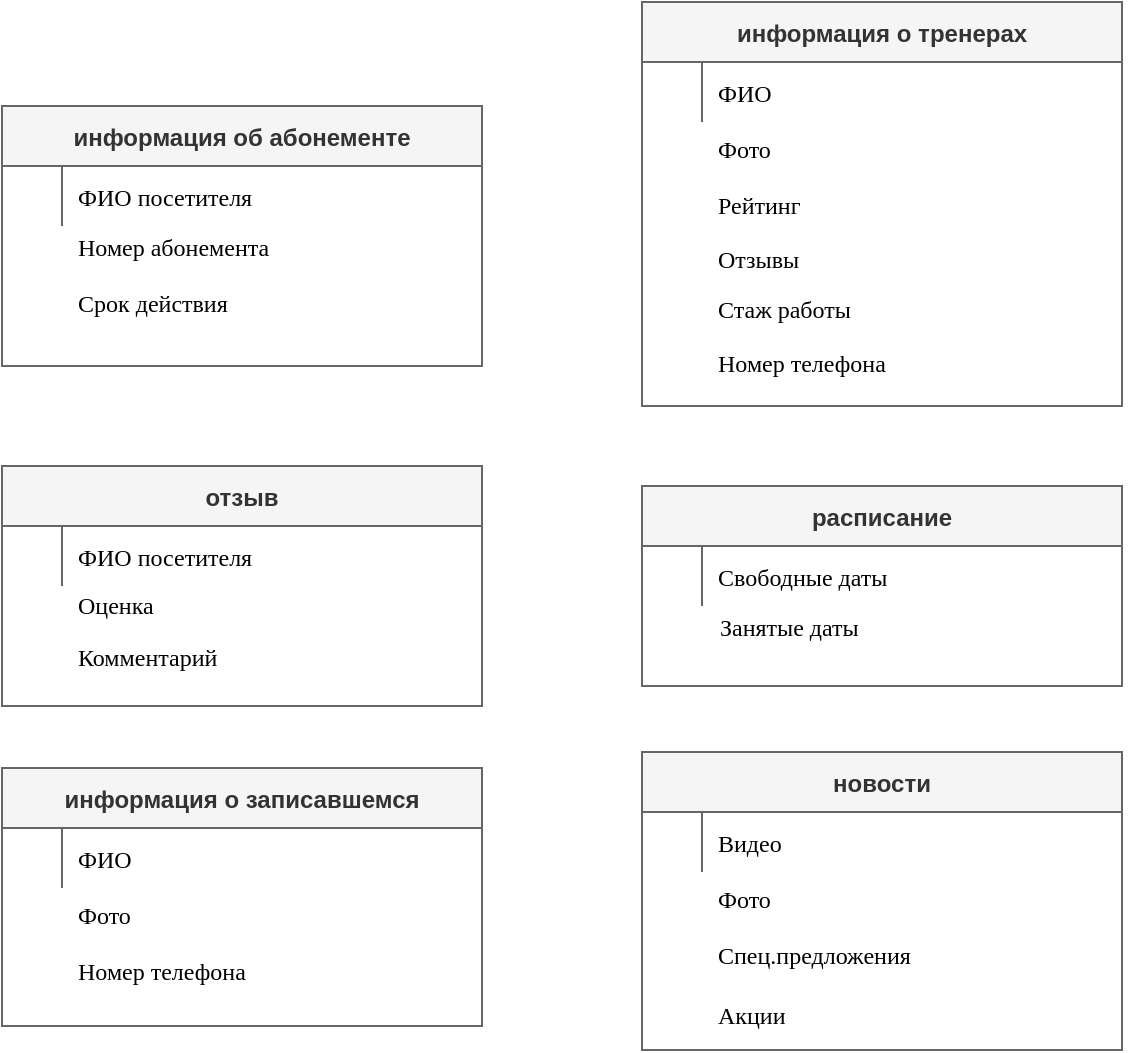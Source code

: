 <mxfile version="13.9.9" type="device"><diagram id="R2lEEEUBdFMjLlhIrx00" name="Page-1"><mxGraphModel dx="1086" dy="626" grid="1" gridSize="10" guides="1" tooltips="1" connect="1" arrows="1" fold="1" page="1" pageScale="1" pageWidth="850" pageHeight="1100" math="0" shadow="0" extFonts="Permanent Marker^https://fonts.googleapis.com/css?family=Permanent+Marker"><root><mxCell id="0"/><mxCell id="1" parent="0"/><mxCell id="C-vyLk0tnHw3VtMMgP7b-2" value="информация об абонементе" style="shape=table;startSize=30;container=1;collapsible=1;childLayout=tableLayout;fixedRows=1;rowLines=0;fontStyle=1;align=center;resizeLast=1;fillColor=#f5f5f5;strokeColor=#666666;fontColor=#333333;" parent="1" vertex="1"><mxGeometry x="80" y="130" width="240" height="130" as="geometry"/></mxCell><mxCell id="C-vyLk0tnHw3VtMMgP7b-6" value="" style="shape=partialRectangle;collapsible=0;dropTarget=0;pointerEvents=0;fillColor=none;points=[[0,0.5],[1,0.5]];portConstraint=eastwest;top=0;left=0;right=0;bottom=0;" parent="C-vyLk0tnHw3VtMMgP7b-2" vertex="1"><mxGeometry y="30" width="240" height="30" as="geometry"/></mxCell><mxCell id="C-vyLk0tnHw3VtMMgP7b-7" value="" style="shape=partialRectangle;overflow=hidden;connectable=0;fillColor=none;top=0;left=0;bottom=0;right=0;" parent="C-vyLk0tnHw3VtMMgP7b-6" vertex="1"><mxGeometry width="30" height="30" as="geometry"/></mxCell><mxCell id="C-vyLk0tnHw3VtMMgP7b-8" value="ФИО посетителя" style="shape=partialRectangle;overflow=hidden;connectable=0;fillColor=none;top=0;left=0;bottom=0;right=0;align=left;spacingLeft=6;fontFamily=Verdana;" parent="C-vyLk0tnHw3VtMMgP7b-6" vertex="1"><mxGeometry x="30" width="210" height="30" as="geometry"/></mxCell><mxCell id="C_AO7HUwl6uzUmCXXv0J-4" value="информация о тренерах" style="shape=table;startSize=30;container=1;collapsible=1;childLayout=tableLayout;fixedRows=1;rowLines=0;fontStyle=1;align=center;resizeLast=1;fillColor=#f5f5f5;strokeColor=#666666;fontColor=#333333;" vertex="1" parent="1"><mxGeometry x="400" y="78" width="240" height="202" as="geometry"/></mxCell><mxCell id="C_AO7HUwl6uzUmCXXv0J-5" value="" style="shape=partialRectangle;collapsible=0;dropTarget=0;pointerEvents=0;fillColor=none;points=[[0,0.5],[1,0.5]];portConstraint=eastwest;top=0;left=0;right=0;bottom=0;" vertex="1" parent="C_AO7HUwl6uzUmCXXv0J-4"><mxGeometry y="30" width="240" height="30" as="geometry"/></mxCell><mxCell id="C_AO7HUwl6uzUmCXXv0J-6" value="" style="shape=partialRectangle;overflow=hidden;connectable=0;fillColor=none;top=0;left=0;bottom=0;right=0;" vertex="1" parent="C_AO7HUwl6uzUmCXXv0J-5"><mxGeometry width="30" height="30" as="geometry"/></mxCell><mxCell id="C_AO7HUwl6uzUmCXXv0J-7" value="ФИО" style="shape=partialRectangle;overflow=hidden;connectable=0;fillColor=none;top=0;left=0;bottom=0;right=0;align=left;spacingLeft=6;fontFamily=Verdana;" vertex="1" parent="C_AO7HUwl6uzUmCXXv0J-5"><mxGeometry x="30" width="210" height="30" as="geometry"/></mxCell><mxCell id="C_AO7HUwl6uzUmCXXv0J-11" value="расписание" style="shape=table;startSize=30;container=1;collapsible=1;childLayout=tableLayout;fixedRows=1;rowLines=0;fontStyle=1;align=center;resizeLast=1;fillColor=#f5f5f5;strokeColor=#666666;fontColor=#333333;" vertex="1" parent="1"><mxGeometry x="400" y="320" width="240" height="100" as="geometry"/></mxCell><mxCell id="C_AO7HUwl6uzUmCXXv0J-12" value="" style="shape=partialRectangle;collapsible=0;dropTarget=0;pointerEvents=0;fillColor=none;points=[[0,0.5],[1,0.5]];portConstraint=eastwest;top=0;left=0;right=0;bottom=0;" vertex="1" parent="C_AO7HUwl6uzUmCXXv0J-11"><mxGeometry y="30" width="240" height="30" as="geometry"/></mxCell><mxCell id="C_AO7HUwl6uzUmCXXv0J-13" value="" style="shape=partialRectangle;overflow=hidden;connectable=0;fillColor=none;top=0;left=0;bottom=0;right=0;" vertex="1" parent="C_AO7HUwl6uzUmCXXv0J-12"><mxGeometry width="30" height="30" as="geometry"/></mxCell><mxCell id="C_AO7HUwl6uzUmCXXv0J-14" value="Свободные даты" style="shape=partialRectangle;overflow=hidden;connectable=0;fillColor=none;top=0;left=0;bottom=0;right=0;align=left;spacingLeft=6;fontFamily=Verdana;" vertex="1" parent="C_AO7HUwl6uzUmCXXv0J-12"><mxGeometry x="30" width="210" height="30" as="geometry"/></mxCell><mxCell id="C_AO7HUwl6uzUmCXXv0J-15" value="Номер абонемента" style="shape=partialRectangle;overflow=hidden;connectable=0;fillColor=none;top=0;left=0;bottom=0;right=0;align=left;spacingLeft=6;fontFamily=Verdana;" vertex="1" parent="1"><mxGeometry x="110" y="185" width="220" height="30" as="geometry"/></mxCell><mxCell id="C_AO7HUwl6uzUmCXXv0J-16" value="Срок действия" style="shape=partialRectangle;overflow=hidden;connectable=0;fillColor=none;top=0;left=0;bottom=0;right=0;align=left;spacingLeft=6;fontFamily=Verdana;" vertex="1" parent="1"><mxGeometry x="110" y="213" width="220" height="30" as="geometry"/></mxCell><mxCell id="C_AO7HUwl6uzUmCXXv0J-17" value="Отзывы" style="shape=partialRectangle;overflow=hidden;connectable=0;fillColor=none;top=0;left=0;bottom=0;right=0;align=left;spacingLeft=6;fontFamily=Verdana;" vertex="1" parent="1"><mxGeometry x="430" y="191" width="220" height="30" as="geometry"/></mxCell><mxCell id="C_AO7HUwl6uzUmCXXv0J-18" value="Рейтинг" style="shape=partialRectangle;overflow=hidden;connectable=0;fillColor=none;top=0;left=0;bottom=0;right=0;align=left;spacingLeft=6;fontFamily=Verdana;" vertex="1" parent="1"><mxGeometry x="430" y="164" width="220" height="30" as="geometry"/></mxCell><mxCell id="C_AO7HUwl6uzUmCXXv0J-19" value="Фото" style="shape=partialRectangle;overflow=hidden;connectable=0;fillColor=none;top=0;left=0;bottom=0;right=0;align=left;spacingLeft=6;fontFamily=Verdana;" vertex="1" parent="1"><mxGeometry x="430" y="136" width="210" height="30" as="geometry"/></mxCell><mxCell id="C_AO7HUwl6uzUmCXXv0J-21" value="Занятые даты" style="shape=partialRectangle;overflow=hidden;connectable=0;fillColor=none;top=0;left=0;bottom=0;right=0;align=left;spacingLeft=6;fontFamily=Verdana;" vertex="1" parent="1"><mxGeometry x="431" y="375" width="210" height="30" as="geometry"/></mxCell><mxCell id="C_AO7HUwl6uzUmCXXv0J-22" value="Стаж работы" style="shape=partialRectangle;overflow=hidden;connectable=0;fillColor=none;top=0;left=0;bottom=0;right=0;align=left;spacingLeft=6;fontFamily=Verdana;" vertex="1" parent="1"><mxGeometry x="430" y="216" width="220" height="30" as="geometry"/></mxCell><mxCell id="C_AO7HUwl6uzUmCXXv0J-23" value="отзыв" style="shape=table;startSize=30;container=1;collapsible=1;childLayout=tableLayout;fixedRows=1;rowLines=0;fontStyle=1;align=center;resizeLast=1;fillColor=#f5f5f5;strokeColor=#666666;fontColor=#333333;" vertex="1" parent="1"><mxGeometry x="80" y="310" width="240" height="120" as="geometry"/></mxCell><mxCell id="C_AO7HUwl6uzUmCXXv0J-24" value="" style="shape=partialRectangle;collapsible=0;dropTarget=0;pointerEvents=0;fillColor=none;points=[[0,0.5],[1,0.5]];portConstraint=eastwest;top=0;left=0;right=0;bottom=0;" vertex="1" parent="C_AO7HUwl6uzUmCXXv0J-23"><mxGeometry y="30" width="240" height="30" as="geometry"/></mxCell><mxCell id="C_AO7HUwl6uzUmCXXv0J-25" value="" style="shape=partialRectangle;overflow=hidden;connectable=0;fillColor=none;top=0;left=0;bottom=0;right=0;" vertex="1" parent="C_AO7HUwl6uzUmCXXv0J-24"><mxGeometry width="30" height="30" as="geometry"/></mxCell><mxCell id="C_AO7HUwl6uzUmCXXv0J-26" value="ФИО посетителя" style="shape=partialRectangle;overflow=hidden;connectable=0;fillColor=none;top=0;left=0;bottom=0;right=0;align=left;spacingLeft=6;fontFamily=Verdana;" vertex="1" parent="C_AO7HUwl6uzUmCXXv0J-24"><mxGeometry x="30" width="210" height="30" as="geometry"/></mxCell><mxCell id="C_AO7HUwl6uzUmCXXv0J-27" value="" style="shape=partialRectangle;collapsible=0;dropTarget=0;pointerEvents=0;fillColor=none;points=[[0,0.5],[1,0.5]];portConstraint=eastwest;top=0;left=0;right=0;bottom=0;" vertex="1" parent="1"><mxGeometry x="80" y="362" width="240" height="30" as="geometry"/></mxCell><mxCell id="C_AO7HUwl6uzUmCXXv0J-28" value="" style="shape=partialRectangle;overflow=hidden;connectable=0;fillColor=none;top=0;left=0;bottom=0;right=0;" vertex="1" parent="C_AO7HUwl6uzUmCXXv0J-27"><mxGeometry width="30" height="30" as="geometry"/></mxCell><mxCell id="C_AO7HUwl6uzUmCXXv0J-29" value="Оценка" style="shape=partialRectangle;overflow=hidden;connectable=0;fillColor=none;top=0;left=0;bottom=0;right=0;align=left;spacingLeft=6;fontFamily=Verdana;" vertex="1" parent="C_AO7HUwl6uzUmCXXv0J-27"><mxGeometry x="30" y="2" width="210" height="30" as="geometry"/></mxCell><mxCell id="C_AO7HUwl6uzUmCXXv0J-30" value="" style="shape=partialRectangle;collapsible=0;dropTarget=0;pointerEvents=0;fillColor=none;points=[[0,0.5],[1,0.5]];portConstraint=eastwest;top=0;left=0;right=0;bottom=0;" vertex="1" parent="1"><mxGeometry x="80" y="390" width="240" height="30" as="geometry"/></mxCell><mxCell id="C_AO7HUwl6uzUmCXXv0J-31" value="" style="shape=partialRectangle;overflow=hidden;connectable=0;fillColor=none;top=0;left=0;bottom=0;right=0;" vertex="1" parent="C_AO7HUwl6uzUmCXXv0J-30"><mxGeometry width="30" height="30" as="geometry"/></mxCell><mxCell id="C_AO7HUwl6uzUmCXXv0J-32" value="Комментарий" style="shape=partialRectangle;overflow=hidden;connectable=0;fillColor=none;top=0;left=0;bottom=0;right=0;align=left;spacingLeft=6;fontFamily=Verdana;" vertex="1" parent="C_AO7HUwl6uzUmCXXv0J-30"><mxGeometry x="30" width="210" height="30" as="geometry"/></mxCell><mxCell id="C_AO7HUwl6uzUmCXXv0J-33" value="информация о записавшемся" style="shape=table;startSize=30;container=1;collapsible=1;childLayout=tableLayout;fixedRows=1;rowLines=0;fontStyle=1;align=center;resizeLast=1;fillColor=#f5f5f5;strokeColor=#666666;fontColor=#333333;" vertex="1" parent="1"><mxGeometry x="80" y="461" width="240" height="129" as="geometry"/></mxCell><mxCell id="C_AO7HUwl6uzUmCXXv0J-34" value="" style="shape=partialRectangle;collapsible=0;dropTarget=0;pointerEvents=0;fillColor=none;points=[[0,0.5],[1,0.5]];portConstraint=eastwest;top=0;left=0;right=0;bottom=0;" vertex="1" parent="C_AO7HUwl6uzUmCXXv0J-33"><mxGeometry y="30" width="240" height="30" as="geometry"/></mxCell><mxCell id="C_AO7HUwl6uzUmCXXv0J-35" value="" style="shape=partialRectangle;overflow=hidden;connectable=0;fillColor=none;top=0;left=0;bottom=0;right=0;" vertex="1" parent="C_AO7HUwl6uzUmCXXv0J-34"><mxGeometry width="30" height="30" as="geometry"/></mxCell><mxCell id="C_AO7HUwl6uzUmCXXv0J-36" value="ФИО" style="shape=partialRectangle;overflow=hidden;connectable=0;fillColor=none;top=0;left=0;bottom=0;right=0;align=left;spacingLeft=6;fontFamily=Verdana;" vertex="1" parent="C_AO7HUwl6uzUmCXXv0J-34"><mxGeometry x="30" width="210" height="30" as="geometry"/></mxCell><mxCell id="C_AO7HUwl6uzUmCXXv0J-38" value="Номер телефона" style="shape=partialRectangle;overflow=hidden;connectable=0;fillColor=none;top=0;left=0;bottom=0;right=0;align=left;spacingLeft=6;fontFamily=Verdana;" vertex="1" parent="1"><mxGeometry x="110" y="547" width="220" height="30" as="geometry"/></mxCell><mxCell id="C_AO7HUwl6uzUmCXXv0J-39" value="Фото" style="shape=partialRectangle;overflow=hidden;connectable=0;fillColor=none;top=0;left=0;bottom=0;right=0;align=left;spacingLeft=6;fontFamily=Verdana;" vertex="1" parent="1"><mxGeometry x="110" y="519" width="210" height="30" as="geometry"/></mxCell><mxCell id="C_AO7HUwl6uzUmCXXv0J-41" value="Номер телефона" style="shape=partialRectangle;overflow=hidden;connectable=0;fillColor=none;top=0;left=0;bottom=0;right=0;align=left;spacingLeft=6;fontFamily=Verdana;" vertex="1" parent="1"><mxGeometry x="430" y="243" width="220" height="30" as="geometry"/></mxCell><mxCell id="C_AO7HUwl6uzUmCXXv0J-42" value="новости" style="shape=table;startSize=30;container=1;collapsible=1;childLayout=tableLayout;fixedRows=1;rowLines=0;fontStyle=1;align=center;resizeLast=1;fillColor=#f5f5f5;strokeColor=#666666;fontColor=#333333;" vertex="1" parent="1"><mxGeometry x="400" y="453" width="240" height="149" as="geometry"/></mxCell><mxCell id="C_AO7HUwl6uzUmCXXv0J-43" value="" style="shape=partialRectangle;collapsible=0;dropTarget=0;pointerEvents=0;fillColor=none;points=[[0,0.5],[1,0.5]];portConstraint=eastwest;top=0;left=0;right=0;bottom=0;" vertex="1" parent="C_AO7HUwl6uzUmCXXv0J-42"><mxGeometry y="30" width="240" height="30" as="geometry"/></mxCell><mxCell id="C_AO7HUwl6uzUmCXXv0J-44" value="" style="shape=partialRectangle;overflow=hidden;connectable=0;fillColor=none;top=0;left=0;bottom=0;right=0;" vertex="1" parent="C_AO7HUwl6uzUmCXXv0J-43"><mxGeometry width="30" height="30" as="geometry"/></mxCell><mxCell id="C_AO7HUwl6uzUmCXXv0J-45" value="Видео" style="shape=partialRectangle;overflow=hidden;connectable=0;fillColor=none;top=0;left=0;bottom=0;right=0;align=left;spacingLeft=6;fontFamily=Verdana;" vertex="1" parent="C_AO7HUwl6uzUmCXXv0J-43"><mxGeometry x="30" width="210" height="30" as="geometry"/></mxCell><mxCell id="C_AO7HUwl6uzUmCXXv0J-46" value="Спец.предложения" style="shape=partialRectangle;overflow=hidden;connectable=0;fillColor=none;top=0;left=0;bottom=0;right=0;align=left;spacingLeft=6;fontFamily=Verdana;" vertex="1" parent="1"><mxGeometry x="430" y="539" width="220" height="30" as="geometry"/></mxCell><mxCell id="C_AO7HUwl6uzUmCXXv0J-47" value="Фото" style="shape=partialRectangle;overflow=hidden;connectable=0;fillColor=none;top=0;left=0;bottom=0;right=0;align=left;spacingLeft=6;fontFamily=Verdana;" vertex="1" parent="1"><mxGeometry x="430" y="511" width="210" height="30" as="geometry"/></mxCell><mxCell id="C_AO7HUwl6uzUmCXXv0J-49" value="Акции" style="shape=partialRectangle;overflow=hidden;connectable=0;fillColor=none;top=0;left=0;bottom=0;right=0;align=left;spacingLeft=6;fontFamily=Verdana;" vertex="1" parent="1"><mxGeometry x="430" y="569" width="220" height="30" as="geometry"/></mxCell></root></mxGraphModel></diagram></mxfile>
